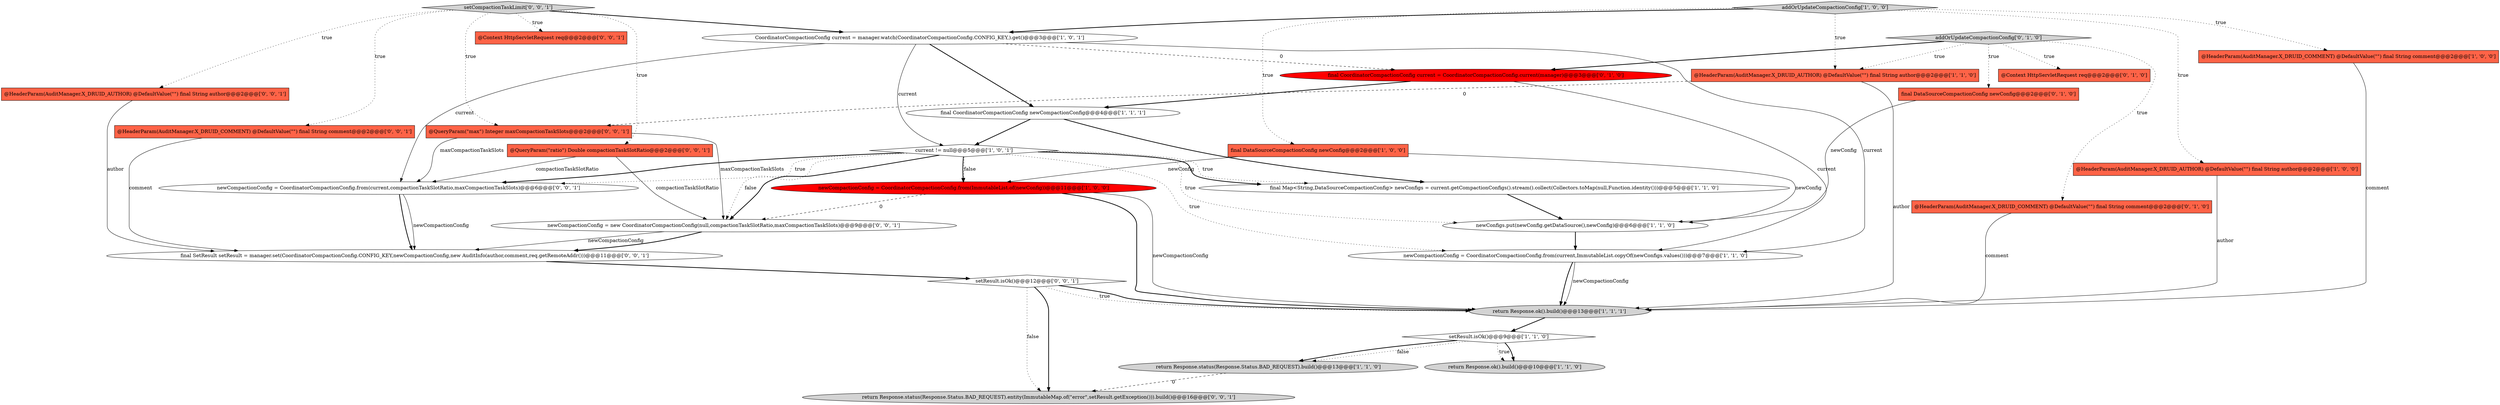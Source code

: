 digraph {
5 [style = filled, label = "return Response.ok().build()@@@10@@@['1', '1', '0']", fillcolor = lightgray, shape = ellipse image = "AAA0AAABBB1BBB"];
9 [style = filled, label = "current != null@@@5@@@['1', '0', '1']", fillcolor = white, shape = diamond image = "AAA0AAABBB1BBB"];
4 [style = filled, label = "@HeaderParam(AuditManager.X_DRUID_COMMENT) @DefaultValue(\"\") final String comment@@@2@@@['1', '0', '0']", fillcolor = tomato, shape = box image = "AAA0AAABBB1BBB"];
29 [style = filled, label = "@QueryParam(\"ratio\") Double compactionTaskSlotRatio@@@2@@@['0', '0', '1']", fillcolor = tomato, shape = box image = "AAA0AAABBB3BBB"];
17 [style = filled, label = "final DataSourceCompactionConfig newConfig@@@2@@@['0', '1', '0']", fillcolor = tomato, shape = box image = "AAA0AAABBB2BBB"];
0 [style = filled, label = "final CoordinatorCompactionConfig newCompactionConfig@@@4@@@['1', '1', '1']", fillcolor = white, shape = ellipse image = "AAA0AAABBB1BBB"];
24 [style = filled, label = "newCompactionConfig = new CoordinatorCompactionConfig(null,compactionTaskSlotRatio,maxCompactionTaskSlots)@@@9@@@['0', '0', '1']", fillcolor = white, shape = ellipse image = "AAA0AAABBB3BBB"];
3 [style = filled, label = "addOrUpdateCompactionConfig['1', '0', '0']", fillcolor = lightgray, shape = diamond image = "AAA0AAABBB1BBB"];
7 [style = filled, label = "return Response.ok().build()@@@13@@@['1', '1', '1']", fillcolor = lightgray, shape = ellipse image = "AAA0AAABBB1BBB"];
14 [style = filled, label = "setResult.isOk()@@@9@@@['1', '1', '0']", fillcolor = white, shape = diamond image = "AAA0AAABBB1BBB"];
27 [style = filled, label = "@HeaderParam(AuditManager.X_DRUID_AUTHOR) @DefaultValue(\"\") final String author@@@2@@@['0', '0', '1']", fillcolor = tomato, shape = box image = "AAA0AAABBB3BBB"];
19 [style = filled, label = "addOrUpdateCompactionConfig['0', '1', '0']", fillcolor = lightgray, shape = diamond image = "AAA0AAABBB2BBB"];
25 [style = filled, label = "return Response.status(Response.Status.BAD_REQUEST).entity(ImmutableMap.of(\"error\",setResult.getException())).build()@@@16@@@['0', '0', '1']", fillcolor = lightgray, shape = ellipse image = "AAA0AAABBB3BBB"];
10 [style = filled, label = "newCompactionConfig = CoordinatorCompactionConfig.from(current,ImmutableList.copyOf(newConfigs.values()))@@@7@@@['1', '1', '0']", fillcolor = white, shape = ellipse image = "AAA0AAABBB1BBB"];
16 [style = filled, label = "@Context HttpServletRequest req@@@2@@@['0', '1', '0']", fillcolor = tomato, shape = box image = "AAA0AAABBB2BBB"];
20 [style = filled, label = "final CoordinatorCompactionConfig current = CoordinatorCompactionConfig.current(manager)@@@3@@@['0', '1', '0']", fillcolor = red, shape = ellipse image = "AAA1AAABBB2BBB"];
31 [style = filled, label = "final SetResult setResult = manager.set(CoordinatorCompactionConfig.CONFIG_KEY,newCompactionConfig,new AuditInfo(author,comment,req.getRemoteAddr()))@@@11@@@['0', '0', '1']", fillcolor = white, shape = ellipse image = "AAA0AAABBB3BBB"];
6 [style = filled, label = "final Map<String,DataSourceCompactionConfig> newConfigs = current.getCompactionConfigs().stream().collect(Collectors.toMap(null,Function.identity()))@@@5@@@['1', '1', '0']", fillcolor = white, shape = ellipse image = "AAA0AAABBB1BBB"];
13 [style = filled, label = "@HeaderParam(AuditManager.X_DRUID_AUTHOR) @DefaultValue(\"\") final String author@@@2@@@['1', '1', '0']", fillcolor = tomato, shape = box image = "AAA0AAABBB1BBB"];
2 [style = filled, label = "final DataSourceCompactionConfig newConfig@@@2@@@['1', '0', '0']", fillcolor = tomato, shape = box image = "AAA0AAABBB1BBB"];
11 [style = filled, label = "newCompactionConfig = CoordinatorCompactionConfig.from(ImmutableList.of(newConfig))@@@11@@@['1', '0', '0']", fillcolor = red, shape = ellipse image = "AAA1AAABBB1BBB"];
30 [style = filled, label = "@QueryParam(\"max\") Integer maxCompactionTaskSlots@@@2@@@['0', '0', '1']", fillcolor = tomato, shape = box image = "AAA0AAABBB3BBB"];
8 [style = filled, label = "newConfigs.put(newConfig.getDataSource(),newConfig)@@@6@@@['1', '1', '0']", fillcolor = white, shape = ellipse image = "AAA0AAABBB1BBB"];
23 [style = filled, label = "setCompactionTaskLimit['0', '0', '1']", fillcolor = lightgray, shape = diamond image = "AAA0AAABBB3BBB"];
12 [style = filled, label = "@HeaderParam(AuditManager.X_DRUID_AUTHOR) @DefaultValue(\"\") final String author@@@2@@@['1', '0', '0']", fillcolor = tomato, shape = box image = "AAA0AAABBB1BBB"];
1 [style = filled, label = "CoordinatorCompactionConfig current = manager.watch(CoordinatorCompactionConfig.CONFIG_KEY,).get()@@@3@@@['1', '0', '1']", fillcolor = white, shape = ellipse image = "AAA0AAABBB1BBB"];
15 [style = filled, label = "return Response.status(Response.Status.BAD_REQUEST).build()@@@13@@@['1', '1', '0']", fillcolor = lightgray, shape = ellipse image = "AAA0AAABBB1BBB"];
18 [style = filled, label = "@HeaderParam(AuditManager.X_DRUID_COMMENT) @DefaultValue(\"\") final String comment@@@2@@@['0', '1', '0']", fillcolor = tomato, shape = box image = "AAA0AAABBB2BBB"];
22 [style = filled, label = "setResult.isOk()@@@12@@@['0', '0', '1']", fillcolor = white, shape = diamond image = "AAA0AAABBB3BBB"];
21 [style = filled, label = "@Context HttpServletRequest req@@@2@@@['0', '0', '1']", fillcolor = tomato, shape = box image = "AAA0AAABBB3BBB"];
26 [style = filled, label = "@HeaderParam(AuditManager.X_DRUID_COMMENT) @DefaultValue(\"\") final String comment@@@2@@@['0', '0', '1']", fillcolor = tomato, shape = box image = "AAA0AAABBB3BBB"];
28 [style = filled, label = "newCompactionConfig = CoordinatorCompactionConfig.from(current,compactionTaskSlotRatio,maxCompactionTaskSlots)@@@6@@@['0', '0', '1']", fillcolor = white, shape = ellipse image = "AAA0AAABBB3BBB"];
8->10 [style = bold, label=""];
22->25 [style = bold, label=""];
9->24 [style = dotted, label="false"];
0->9 [style = bold, label=""];
4->7 [style = solid, label="comment"];
26->31 [style = solid, label="comment"];
31->22 [style = bold, label=""];
9->11 [style = bold, label=""];
3->1 [style = bold, label=""];
0->6 [style = bold, label=""];
19->17 [style = dotted, label="true"];
17->8 [style = solid, label="newConfig"];
30->24 [style = solid, label="maxCompactionTaskSlots"];
19->20 [style = bold, label=""];
28->31 [style = bold, label=""];
20->0 [style = bold, label=""];
22->7 [style = dotted, label="true"];
19->18 [style = dotted, label="true"];
11->7 [style = solid, label="newCompactionConfig"];
23->21 [style = dotted, label="true"];
3->4 [style = dotted, label="true"];
23->30 [style = dotted, label="true"];
24->31 [style = solid, label="newCompactionConfig"];
19->13 [style = dotted, label="true"];
1->0 [style = bold, label=""];
1->9 [style = solid, label="current"];
9->6 [style = dotted, label="true"];
30->28 [style = solid, label="maxCompactionTaskSlots"];
10->7 [style = bold, label=""];
20->10 [style = solid, label="current"];
22->7 [style = bold, label=""];
9->11 [style = dotted, label="false"];
2->8 [style = solid, label="newConfig"];
9->6 [style = bold, label=""];
27->31 [style = solid, label="author"];
1->10 [style = solid, label="current"];
7->14 [style = bold, label=""];
9->28 [style = bold, label=""];
9->8 [style = dotted, label="true"];
1->20 [style = dashed, label="0"];
9->28 [style = dotted, label="true"];
18->7 [style = solid, label="comment"];
13->7 [style = solid, label="author"];
15->25 [style = dashed, label="0"];
29->28 [style = solid, label="compactionTaskSlotRatio"];
23->26 [style = dotted, label="true"];
14->5 [style = dotted, label="true"];
24->31 [style = bold, label=""];
3->12 [style = dotted, label="true"];
12->7 [style = solid, label="author"];
1->28 [style = solid, label="current"];
11->7 [style = bold, label=""];
6->8 [style = bold, label=""];
11->24 [style = dashed, label="0"];
28->31 [style = solid, label="newCompactionConfig"];
19->16 [style = dotted, label="true"];
3->13 [style = dotted, label="true"];
23->27 [style = dotted, label="true"];
23->1 [style = bold, label=""];
14->15 [style = bold, label=""];
22->25 [style = dotted, label="false"];
23->29 [style = dotted, label="true"];
9->10 [style = dotted, label="true"];
13->30 [style = dashed, label="0"];
9->24 [style = bold, label=""];
10->7 [style = solid, label="newCompactionConfig"];
2->11 [style = solid, label="newConfig"];
14->15 [style = dotted, label="false"];
3->2 [style = dotted, label="true"];
14->5 [style = bold, label=""];
29->24 [style = solid, label="compactionTaskSlotRatio"];
}
